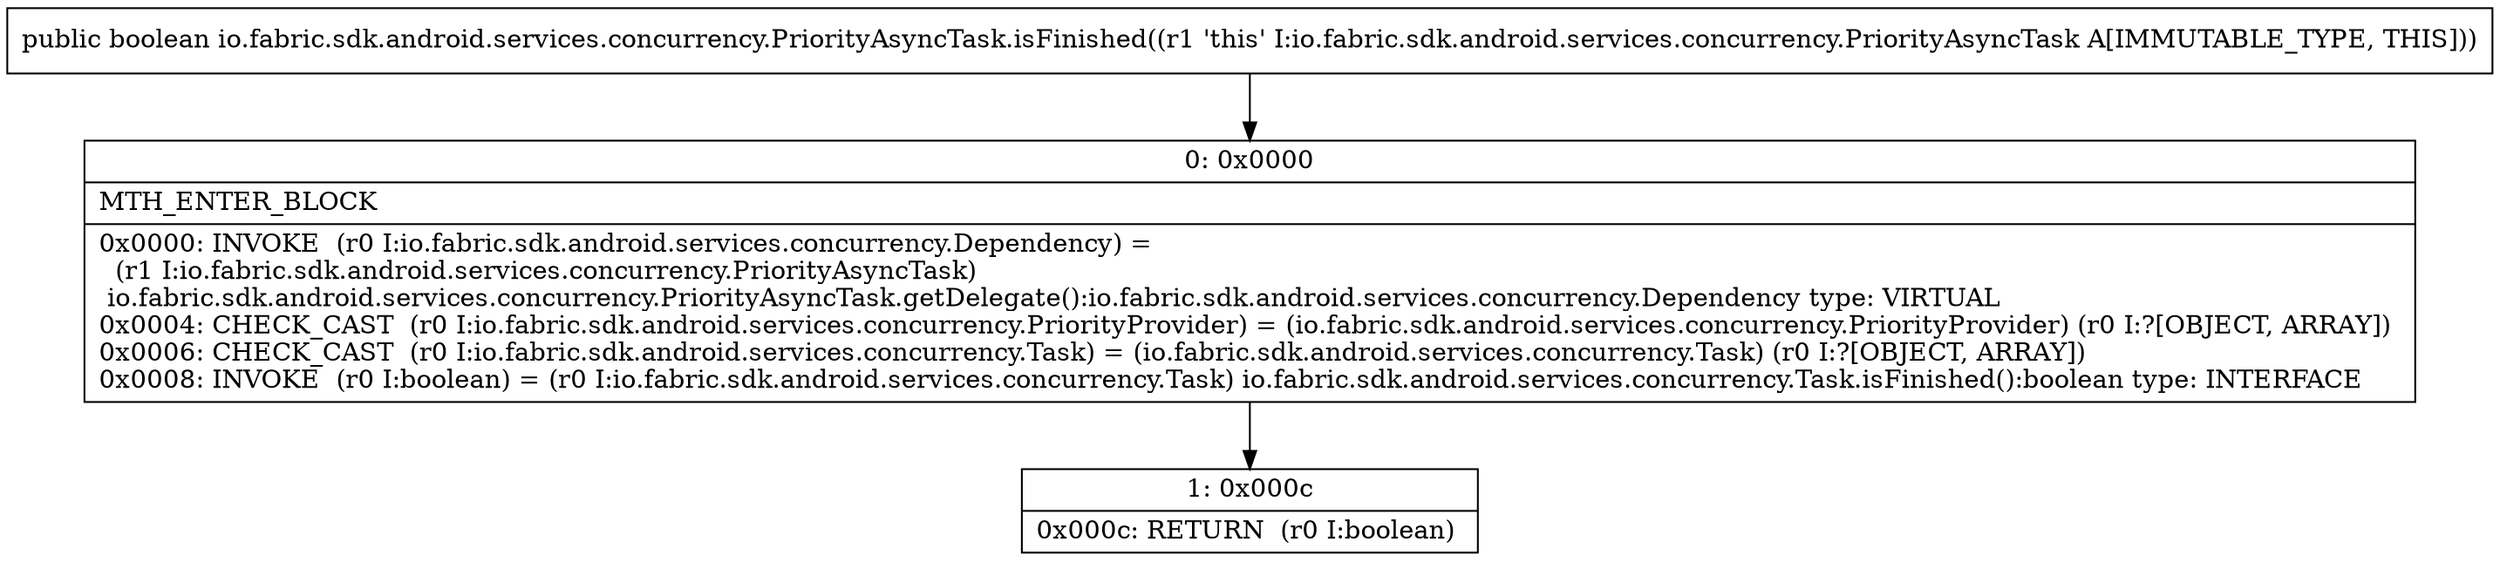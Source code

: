digraph "CFG forio.fabric.sdk.android.services.concurrency.PriorityAsyncTask.isFinished()Z" {
Node_0 [shape=record,label="{0\:\ 0x0000|MTH_ENTER_BLOCK\l|0x0000: INVOKE  (r0 I:io.fabric.sdk.android.services.concurrency.Dependency) = \l  (r1 I:io.fabric.sdk.android.services.concurrency.PriorityAsyncTask)\l io.fabric.sdk.android.services.concurrency.PriorityAsyncTask.getDelegate():io.fabric.sdk.android.services.concurrency.Dependency type: VIRTUAL \l0x0004: CHECK_CAST  (r0 I:io.fabric.sdk.android.services.concurrency.PriorityProvider) = (io.fabric.sdk.android.services.concurrency.PriorityProvider) (r0 I:?[OBJECT, ARRAY]) \l0x0006: CHECK_CAST  (r0 I:io.fabric.sdk.android.services.concurrency.Task) = (io.fabric.sdk.android.services.concurrency.Task) (r0 I:?[OBJECT, ARRAY]) \l0x0008: INVOKE  (r0 I:boolean) = (r0 I:io.fabric.sdk.android.services.concurrency.Task) io.fabric.sdk.android.services.concurrency.Task.isFinished():boolean type: INTERFACE \l}"];
Node_1 [shape=record,label="{1\:\ 0x000c|0x000c: RETURN  (r0 I:boolean) \l}"];
MethodNode[shape=record,label="{public boolean io.fabric.sdk.android.services.concurrency.PriorityAsyncTask.isFinished((r1 'this' I:io.fabric.sdk.android.services.concurrency.PriorityAsyncTask A[IMMUTABLE_TYPE, THIS])) }"];
MethodNode -> Node_0;
Node_0 -> Node_1;
}

